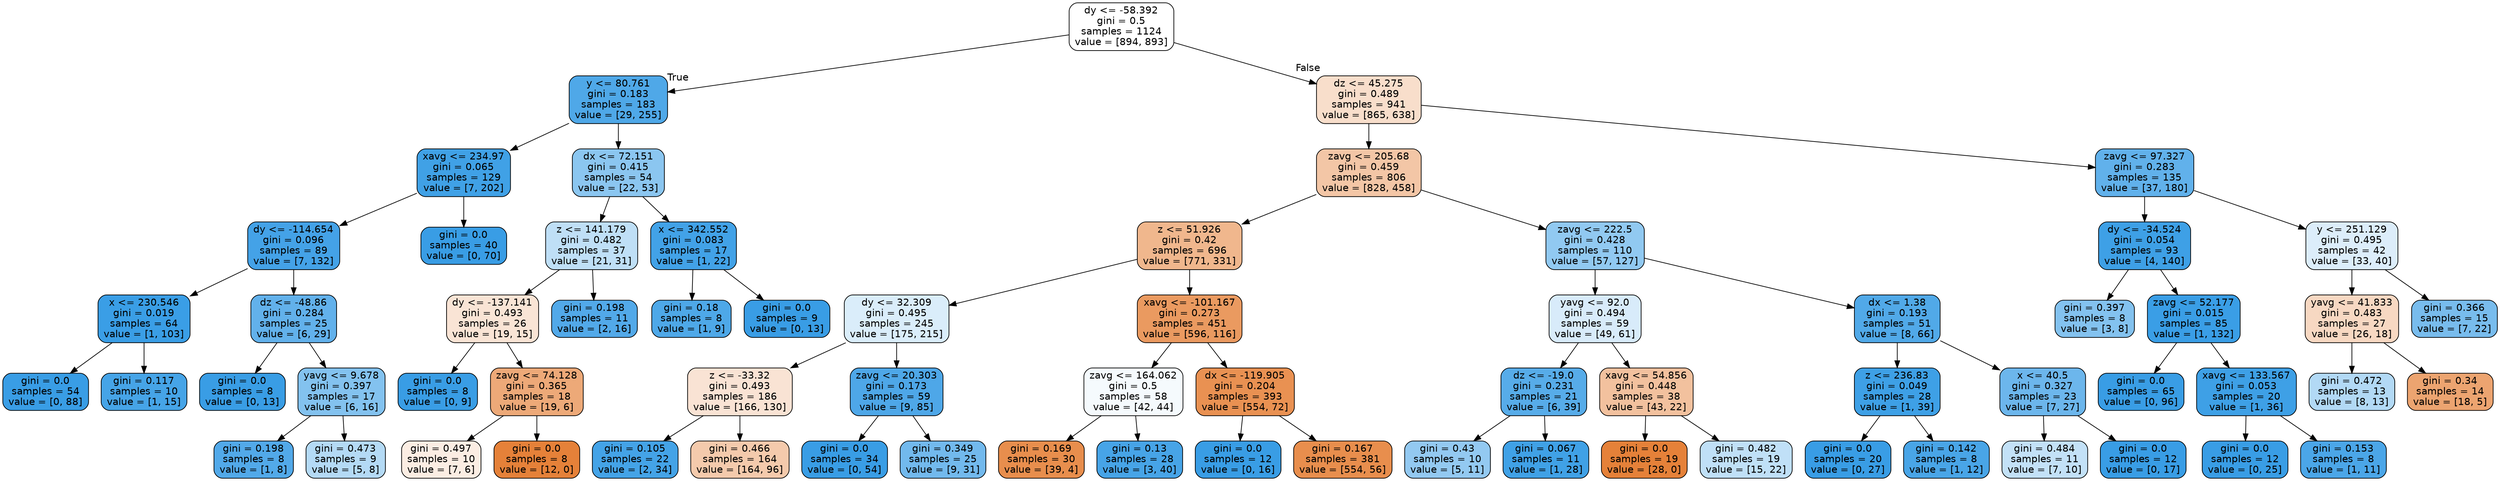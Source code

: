 digraph Tree {
node [shape=box, style="filled, rounded", color="black", fontname=helvetica] ;
edge [fontname=helvetica] ;
0 [label="dy <= -58.392\ngini = 0.5\nsamples = 1124\nvalue = [894, 893]", fillcolor="#e5813900"] ;
1 [label="y <= 80.761\ngini = 0.183\nsamples = 183\nvalue = [29, 255]", fillcolor="#399de5e2"] ;
0 -> 1 [labeldistance=2.5, labelangle=45, headlabel="True"] ;
2 [label="xavg <= 234.97\ngini = 0.065\nsamples = 129\nvalue = [7, 202]", fillcolor="#399de5f6"] ;
1 -> 2 ;
3 [label="dy <= -114.654\ngini = 0.096\nsamples = 89\nvalue = [7, 132]", fillcolor="#399de5f1"] ;
2 -> 3 ;
4 [label="x <= 230.546\ngini = 0.019\nsamples = 64\nvalue = [1, 103]", fillcolor="#399de5fd"] ;
3 -> 4 ;
5 [label="gini = 0.0\nsamples = 54\nvalue = [0, 88]", fillcolor="#399de5ff"] ;
4 -> 5 ;
6 [label="gini = 0.117\nsamples = 10\nvalue = [1, 15]", fillcolor="#399de5ee"] ;
4 -> 6 ;
7 [label="dz <= -48.86\ngini = 0.284\nsamples = 25\nvalue = [6, 29]", fillcolor="#399de5ca"] ;
3 -> 7 ;
8 [label="gini = 0.0\nsamples = 8\nvalue = [0, 13]", fillcolor="#399de5ff"] ;
7 -> 8 ;
9 [label="yavg <= 9.678\ngini = 0.397\nsamples = 17\nvalue = [6, 16]", fillcolor="#399de59f"] ;
7 -> 9 ;
10 [label="gini = 0.198\nsamples = 8\nvalue = [1, 8]", fillcolor="#399de5df"] ;
9 -> 10 ;
11 [label="gini = 0.473\nsamples = 9\nvalue = [5, 8]", fillcolor="#399de560"] ;
9 -> 11 ;
12 [label="gini = 0.0\nsamples = 40\nvalue = [0, 70]", fillcolor="#399de5ff"] ;
2 -> 12 ;
13 [label="dx <= 72.151\ngini = 0.415\nsamples = 54\nvalue = [22, 53]", fillcolor="#399de595"] ;
1 -> 13 ;
14 [label="z <= 141.179\ngini = 0.482\nsamples = 37\nvalue = [21, 31]", fillcolor="#399de552"] ;
13 -> 14 ;
15 [label="dy <= -137.141\ngini = 0.493\nsamples = 26\nvalue = [19, 15]", fillcolor="#e5813936"] ;
14 -> 15 ;
16 [label="gini = 0.0\nsamples = 8\nvalue = [0, 9]", fillcolor="#399de5ff"] ;
15 -> 16 ;
17 [label="zavg <= 74.128\ngini = 0.365\nsamples = 18\nvalue = [19, 6]", fillcolor="#e58139ae"] ;
15 -> 17 ;
18 [label="gini = 0.497\nsamples = 10\nvalue = [7, 6]", fillcolor="#e5813924"] ;
17 -> 18 ;
19 [label="gini = 0.0\nsamples = 8\nvalue = [12, 0]", fillcolor="#e58139ff"] ;
17 -> 19 ;
20 [label="gini = 0.198\nsamples = 11\nvalue = [2, 16]", fillcolor="#399de5df"] ;
14 -> 20 ;
21 [label="x <= 342.552\ngini = 0.083\nsamples = 17\nvalue = [1, 22]", fillcolor="#399de5f3"] ;
13 -> 21 ;
22 [label="gini = 0.18\nsamples = 8\nvalue = [1, 9]", fillcolor="#399de5e3"] ;
21 -> 22 ;
23 [label="gini = 0.0\nsamples = 9\nvalue = [0, 13]", fillcolor="#399de5ff"] ;
21 -> 23 ;
24 [label="dz <= 45.275\ngini = 0.489\nsamples = 941\nvalue = [865, 638]", fillcolor="#e5813943"] ;
0 -> 24 [labeldistance=2.5, labelangle=-45, headlabel="False"] ;
25 [label="zavg <= 205.68\ngini = 0.459\nsamples = 806\nvalue = [828, 458]", fillcolor="#e5813972"] ;
24 -> 25 ;
26 [label="z <= 51.926\ngini = 0.42\nsamples = 696\nvalue = [771, 331]", fillcolor="#e5813992"] ;
25 -> 26 ;
27 [label="dy <= 32.309\ngini = 0.495\nsamples = 245\nvalue = [175, 215]", fillcolor="#399de52f"] ;
26 -> 27 ;
28 [label="z <= -33.32\ngini = 0.493\nsamples = 186\nvalue = [166, 130]", fillcolor="#e5813937"] ;
27 -> 28 ;
29 [label="gini = 0.105\nsamples = 22\nvalue = [2, 34]", fillcolor="#399de5f0"] ;
28 -> 29 ;
30 [label="gini = 0.466\nsamples = 164\nvalue = [164, 96]", fillcolor="#e581396a"] ;
28 -> 30 ;
31 [label="zavg <= 20.303\ngini = 0.173\nsamples = 59\nvalue = [9, 85]", fillcolor="#399de5e4"] ;
27 -> 31 ;
32 [label="gini = 0.0\nsamples = 34\nvalue = [0, 54]", fillcolor="#399de5ff"] ;
31 -> 32 ;
33 [label="gini = 0.349\nsamples = 25\nvalue = [9, 31]", fillcolor="#399de5b5"] ;
31 -> 33 ;
34 [label="xavg <= -101.167\ngini = 0.273\nsamples = 451\nvalue = [596, 116]", fillcolor="#e58139cd"] ;
26 -> 34 ;
35 [label="zavg <= 164.062\ngini = 0.5\nsamples = 58\nvalue = [42, 44]", fillcolor="#399de50c"] ;
34 -> 35 ;
36 [label="gini = 0.169\nsamples = 30\nvalue = [39, 4]", fillcolor="#e58139e5"] ;
35 -> 36 ;
37 [label="gini = 0.13\nsamples = 28\nvalue = [3, 40]", fillcolor="#399de5ec"] ;
35 -> 37 ;
38 [label="dx <= -119.905\ngini = 0.204\nsamples = 393\nvalue = [554, 72]", fillcolor="#e58139de"] ;
34 -> 38 ;
39 [label="gini = 0.0\nsamples = 12\nvalue = [0, 16]", fillcolor="#399de5ff"] ;
38 -> 39 ;
40 [label="gini = 0.167\nsamples = 381\nvalue = [554, 56]", fillcolor="#e58139e5"] ;
38 -> 40 ;
41 [label="zavg <= 222.5\ngini = 0.428\nsamples = 110\nvalue = [57, 127]", fillcolor="#399de58d"] ;
25 -> 41 ;
42 [label="yavg <= 92.0\ngini = 0.494\nsamples = 59\nvalue = [49, 61]", fillcolor="#399de532"] ;
41 -> 42 ;
43 [label="dz <= -19.0\ngini = 0.231\nsamples = 21\nvalue = [6, 39]", fillcolor="#399de5d8"] ;
42 -> 43 ;
44 [label="gini = 0.43\nsamples = 10\nvalue = [5, 11]", fillcolor="#399de58b"] ;
43 -> 44 ;
45 [label="gini = 0.067\nsamples = 11\nvalue = [1, 28]", fillcolor="#399de5f6"] ;
43 -> 45 ;
46 [label="xavg <= 54.856\ngini = 0.448\nsamples = 38\nvalue = [43, 22]", fillcolor="#e581397d"] ;
42 -> 46 ;
47 [label="gini = 0.0\nsamples = 19\nvalue = [28, 0]", fillcolor="#e58139ff"] ;
46 -> 47 ;
48 [label="gini = 0.482\nsamples = 19\nvalue = [15, 22]", fillcolor="#399de551"] ;
46 -> 48 ;
49 [label="dx <= 1.38\ngini = 0.193\nsamples = 51\nvalue = [8, 66]", fillcolor="#399de5e0"] ;
41 -> 49 ;
50 [label="z <= 236.83\ngini = 0.049\nsamples = 28\nvalue = [1, 39]", fillcolor="#399de5f8"] ;
49 -> 50 ;
51 [label="gini = 0.0\nsamples = 20\nvalue = [0, 27]", fillcolor="#399de5ff"] ;
50 -> 51 ;
52 [label="gini = 0.142\nsamples = 8\nvalue = [1, 12]", fillcolor="#399de5ea"] ;
50 -> 52 ;
53 [label="x <= 40.5\ngini = 0.327\nsamples = 23\nvalue = [7, 27]", fillcolor="#399de5bd"] ;
49 -> 53 ;
54 [label="gini = 0.484\nsamples = 11\nvalue = [7, 10]", fillcolor="#399de54d"] ;
53 -> 54 ;
55 [label="gini = 0.0\nsamples = 12\nvalue = [0, 17]", fillcolor="#399de5ff"] ;
53 -> 55 ;
56 [label="zavg <= 97.327\ngini = 0.283\nsamples = 135\nvalue = [37, 180]", fillcolor="#399de5cb"] ;
24 -> 56 ;
57 [label="dy <= -34.524\ngini = 0.054\nsamples = 93\nvalue = [4, 140]", fillcolor="#399de5f8"] ;
56 -> 57 ;
58 [label="gini = 0.397\nsamples = 8\nvalue = [3, 8]", fillcolor="#399de59f"] ;
57 -> 58 ;
59 [label="zavg <= 52.177\ngini = 0.015\nsamples = 85\nvalue = [1, 132]", fillcolor="#399de5fd"] ;
57 -> 59 ;
60 [label="gini = 0.0\nsamples = 65\nvalue = [0, 96]", fillcolor="#399de5ff"] ;
59 -> 60 ;
61 [label="xavg <= 133.567\ngini = 0.053\nsamples = 20\nvalue = [1, 36]", fillcolor="#399de5f8"] ;
59 -> 61 ;
62 [label="gini = 0.0\nsamples = 12\nvalue = [0, 25]", fillcolor="#399de5ff"] ;
61 -> 62 ;
63 [label="gini = 0.153\nsamples = 8\nvalue = [1, 11]", fillcolor="#399de5e8"] ;
61 -> 63 ;
64 [label="y <= 251.129\ngini = 0.495\nsamples = 42\nvalue = [33, 40]", fillcolor="#399de52d"] ;
56 -> 64 ;
65 [label="yavg <= 41.833\ngini = 0.483\nsamples = 27\nvalue = [26, 18]", fillcolor="#e581394e"] ;
64 -> 65 ;
66 [label="gini = 0.472\nsamples = 13\nvalue = [8, 13]", fillcolor="#399de562"] ;
65 -> 66 ;
67 [label="gini = 0.34\nsamples = 14\nvalue = [18, 5]", fillcolor="#e58139b8"] ;
65 -> 67 ;
68 [label="gini = 0.366\nsamples = 15\nvalue = [7, 22]", fillcolor="#399de5ae"] ;
64 -> 68 ;
}